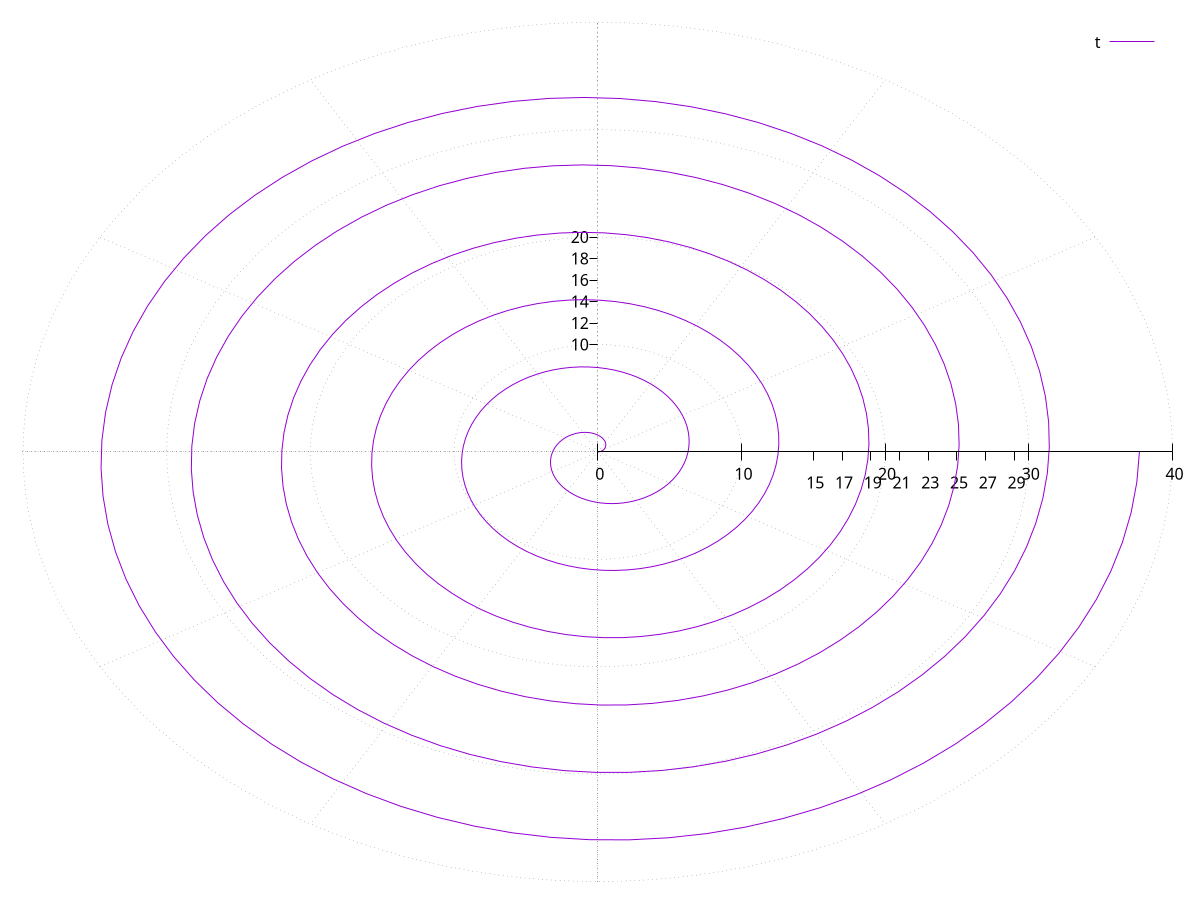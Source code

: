 set xtics axis nomirror
set ytics axis nomirror
set zeroaxis
unset border
set polar
set samples 500
set grid
set xtics 15,2,30
set ytics 10,2,20
plot [0:12*pi] t
